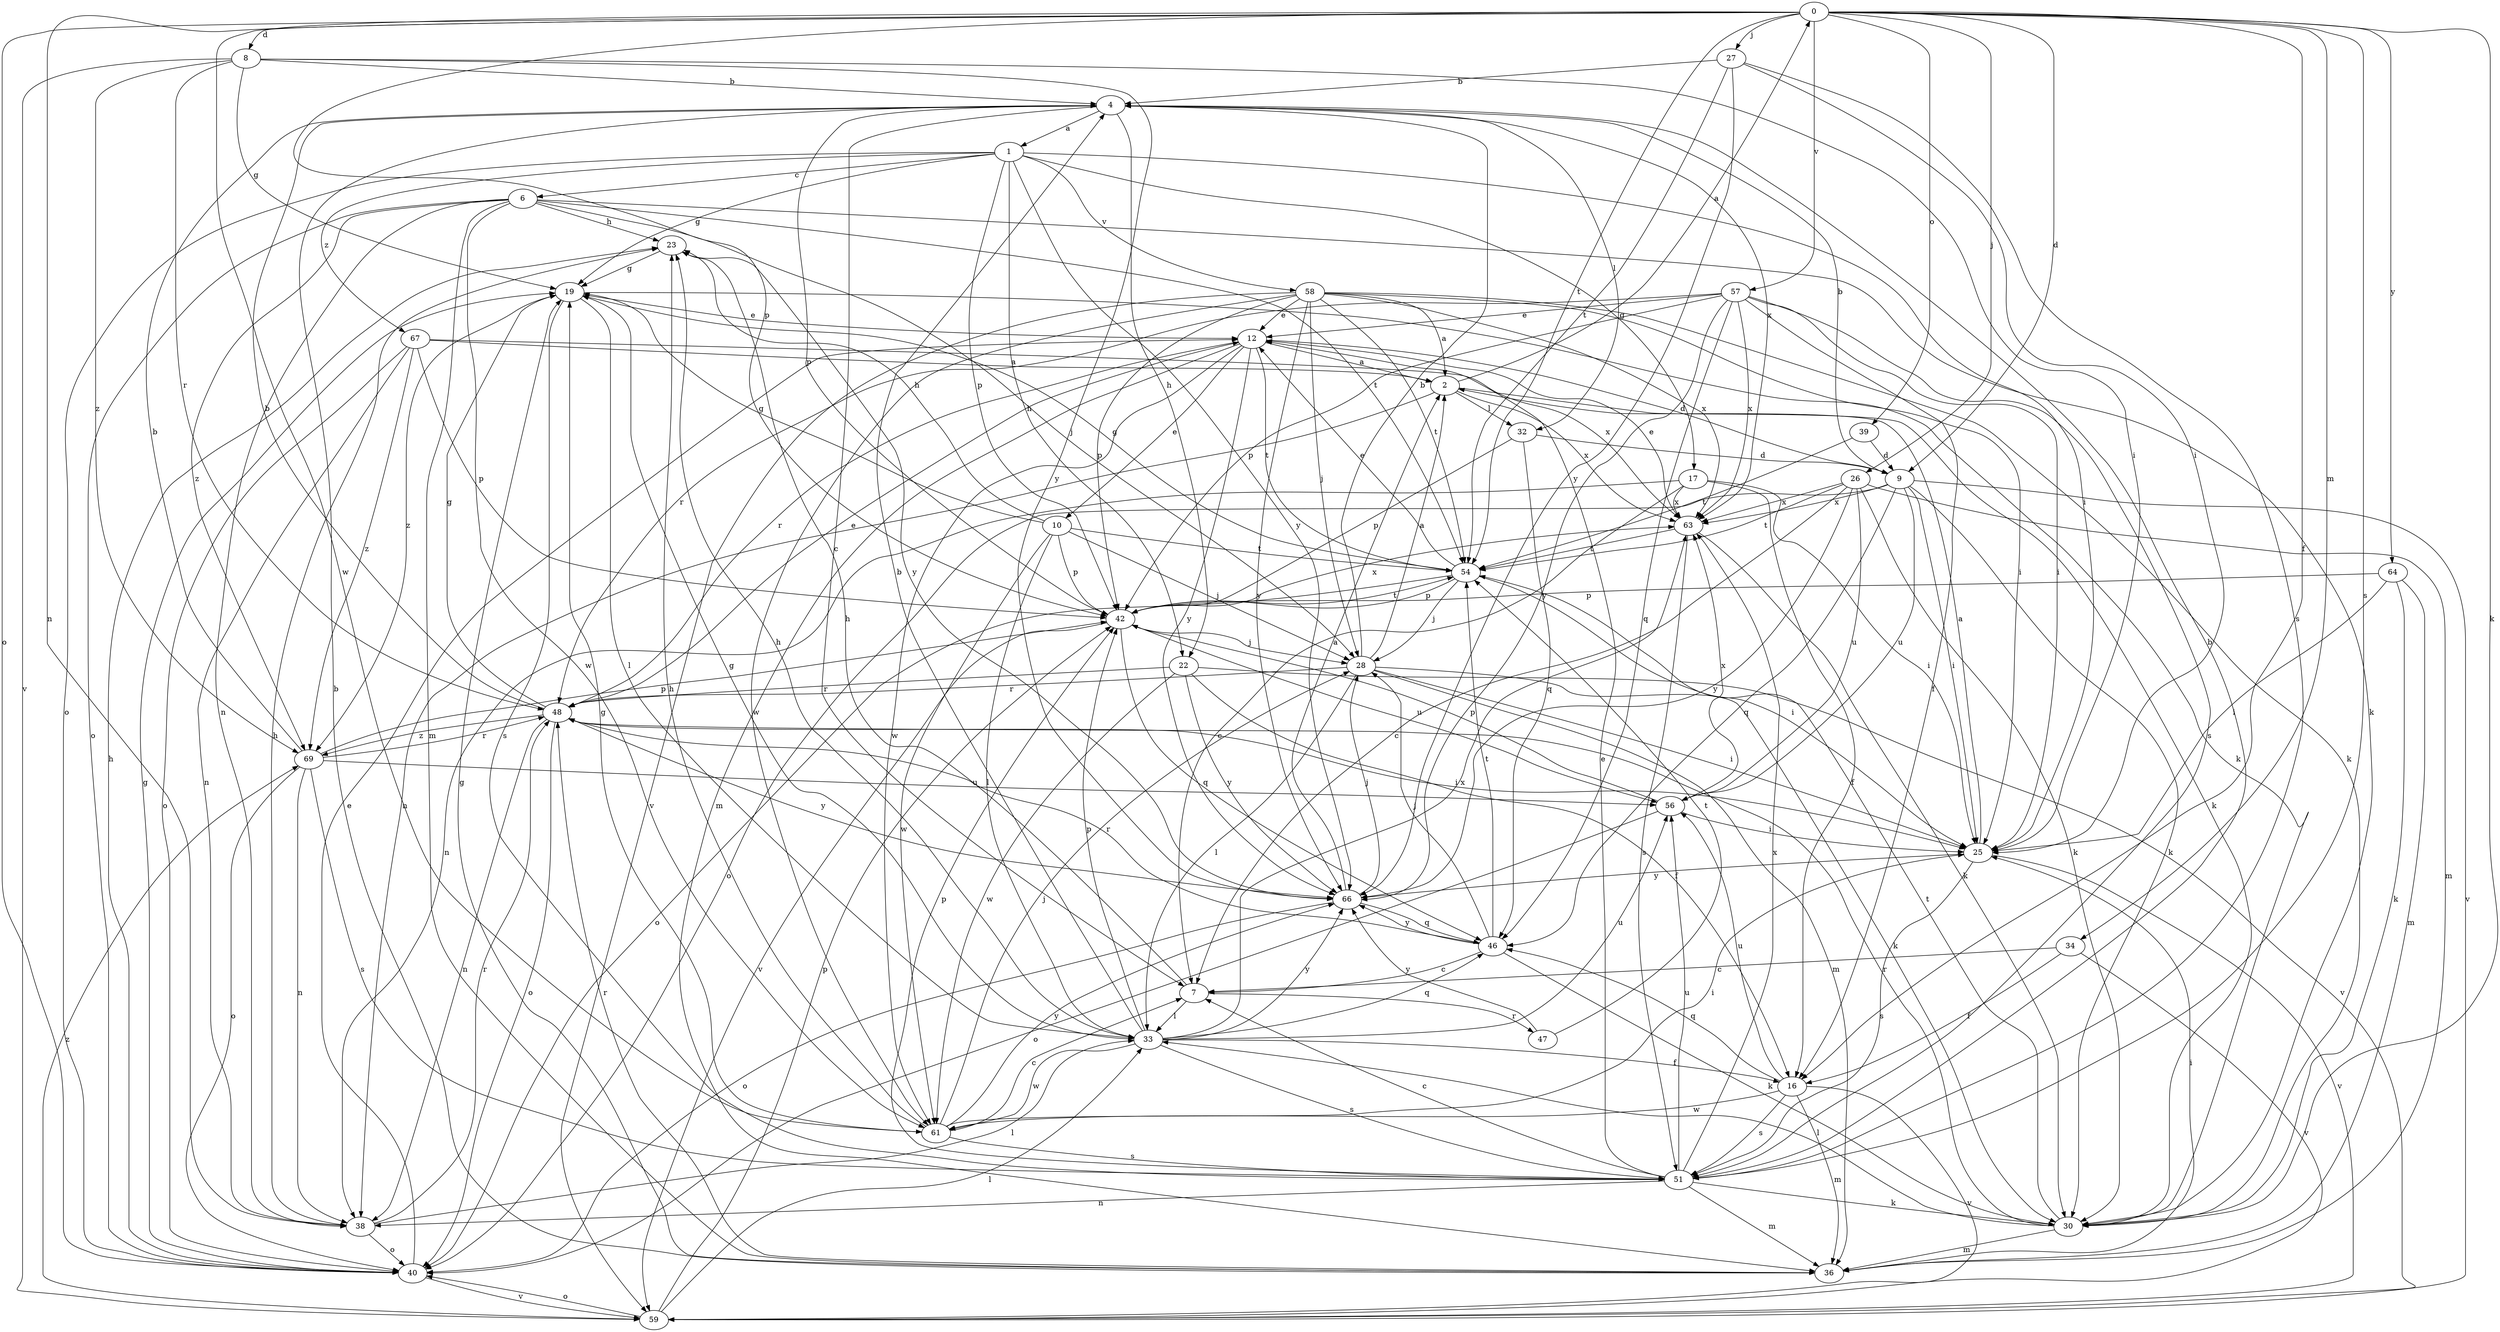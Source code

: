 strict digraph  {
0;
1;
2;
4;
6;
7;
8;
9;
10;
12;
16;
17;
19;
22;
23;
25;
26;
27;
28;
30;
32;
33;
34;
36;
38;
39;
40;
42;
46;
47;
48;
51;
54;
56;
57;
58;
59;
61;
63;
64;
66;
67;
69;
0 -> 8  [label=d];
0 -> 9  [label=d];
0 -> 16  [label=f];
0 -> 26  [label=j];
0 -> 27  [label=j];
0 -> 30  [label=k];
0 -> 34  [label=m];
0 -> 38  [label=n];
0 -> 39  [label=o];
0 -> 40  [label=o];
0 -> 42  [label=p];
0 -> 51  [label=s];
0 -> 54  [label=t];
0 -> 57  [label=v];
0 -> 61  [label=w];
0 -> 64  [label=y];
1 -> 6  [label=c];
1 -> 17  [label=g];
1 -> 19  [label=g];
1 -> 22  [label=h];
1 -> 25  [label=i];
1 -> 40  [label=o];
1 -> 42  [label=p];
1 -> 58  [label=v];
1 -> 66  [label=y];
1 -> 67  [label=z];
2 -> 0  [label=a];
2 -> 30  [label=k];
2 -> 32  [label=l];
2 -> 38  [label=n];
2 -> 63  [label=x];
4 -> 1  [label=a];
4 -> 7  [label=c];
4 -> 22  [label=h];
4 -> 32  [label=l];
4 -> 42  [label=p];
4 -> 63  [label=x];
6 -> 23  [label=h];
6 -> 28  [label=j];
6 -> 30  [label=k];
6 -> 36  [label=m];
6 -> 38  [label=n];
6 -> 40  [label=o];
6 -> 54  [label=t];
6 -> 61  [label=w];
6 -> 69  [label=z];
7 -> 23  [label=h];
7 -> 33  [label=l];
7 -> 47  [label=r];
8 -> 4  [label=b];
8 -> 19  [label=g];
8 -> 25  [label=i];
8 -> 48  [label=r];
8 -> 59  [label=v];
8 -> 66  [label=y];
8 -> 69  [label=z];
9 -> 4  [label=b];
9 -> 25  [label=i];
9 -> 30  [label=k];
9 -> 40  [label=o];
9 -> 46  [label=q];
9 -> 56  [label=u];
9 -> 59  [label=v];
9 -> 63  [label=x];
10 -> 19  [label=g];
10 -> 23  [label=h];
10 -> 28  [label=j];
10 -> 33  [label=l];
10 -> 42  [label=p];
10 -> 54  [label=t];
10 -> 61  [label=w];
12 -> 2  [label=a];
12 -> 9  [label=d];
12 -> 10  [label=e];
12 -> 36  [label=m];
12 -> 48  [label=r];
12 -> 54  [label=t];
12 -> 61  [label=w];
12 -> 66  [label=y];
16 -> 36  [label=m];
16 -> 46  [label=q];
16 -> 51  [label=s];
16 -> 56  [label=u];
16 -> 59  [label=v];
16 -> 61  [label=w];
17 -> 7  [label=c];
17 -> 16  [label=f];
17 -> 25  [label=i];
17 -> 38  [label=n];
17 -> 63  [label=x];
19 -> 12  [label=e];
19 -> 30  [label=k];
19 -> 33  [label=l];
19 -> 51  [label=s];
19 -> 69  [label=z];
22 -> 16  [label=f];
22 -> 48  [label=r];
22 -> 59  [label=v];
22 -> 61  [label=w];
22 -> 66  [label=y];
23 -> 19  [label=g];
23 -> 66  [label=y];
25 -> 2  [label=a];
25 -> 51  [label=s];
25 -> 59  [label=v];
25 -> 66  [label=y];
26 -> 7  [label=c];
26 -> 30  [label=k];
26 -> 36  [label=m];
26 -> 54  [label=t];
26 -> 56  [label=u];
26 -> 63  [label=x];
26 -> 66  [label=y];
27 -> 4  [label=b];
27 -> 25  [label=i];
27 -> 51  [label=s];
27 -> 54  [label=t];
27 -> 66  [label=y];
28 -> 2  [label=a];
28 -> 4  [label=b];
28 -> 25  [label=i];
28 -> 30  [label=k];
28 -> 33  [label=l];
28 -> 36  [label=m];
28 -> 48  [label=r];
30 -> 33  [label=l];
30 -> 36  [label=m];
30 -> 48  [label=r];
30 -> 54  [label=t];
32 -> 9  [label=d];
32 -> 42  [label=p];
32 -> 46  [label=q];
33 -> 4  [label=b];
33 -> 16  [label=f];
33 -> 19  [label=g];
33 -> 23  [label=h];
33 -> 42  [label=p];
33 -> 46  [label=q];
33 -> 51  [label=s];
33 -> 56  [label=u];
33 -> 61  [label=w];
33 -> 63  [label=x];
33 -> 66  [label=y];
34 -> 7  [label=c];
34 -> 16  [label=f];
34 -> 59  [label=v];
36 -> 4  [label=b];
36 -> 19  [label=g];
36 -> 25  [label=i];
36 -> 48  [label=r];
38 -> 23  [label=h];
38 -> 33  [label=l];
38 -> 40  [label=o];
38 -> 48  [label=r];
39 -> 9  [label=d];
39 -> 54  [label=t];
40 -> 12  [label=e];
40 -> 19  [label=g];
40 -> 23  [label=h];
40 -> 59  [label=v];
42 -> 28  [label=j];
42 -> 46  [label=q];
42 -> 54  [label=t];
42 -> 56  [label=u];
42 -> 59  [label=v];
42 -> 63  [label=x];
46 -> 7  [label=c];
46 -> 28  [label=j];
46 -> 30  [label=k];
46 -> 48  [label=r];
46 -> 54  [label=t];
46 -> 66  [label=y];
47 -> 54  [label=t];
47 -> 66  [label=y];
48 -> 4  [label=b];
48 -> 12  [label=e];
48 -> 19  [label=g];
48 -> 25  [label=i];
48 -> 38  [label=n];
48 -> 40  [label=o];
48 -> 66  [label=y];
48 -> 69  [label=z];
51 -> 4  [label=b];
51 -> 7  [label=c];
51 -> 12  [label=e];
51 -> 30  [label=k];
51 -> 36  [label=m];
51 -> 38  [label=n];
51 -> 42  [label=p];
51 -> 56  [label=u];
51 -> 63  [label=x];
54 -> 12  [label=e];
54 -> 19  [label=g];
54 -> 25  [label=i];
54 -> 28  [label=j];
54 -> 40  [label=o];
54 -> 42  [label=p];
56 -> 25  [label=i];
56 -> 40  [label=o];
56 -> 42  [label=p];
56 -> 63  [label=x];
57 -> 12  [label=e];
57 -> 16  [label=f];
57 -> 25  [label=i];
57 -> 42  [label=p];
57 -> 46  [label=q];
57 -> 48  [label=r];
57 -> 51  [label=s];
57 -> 63  [label=x];
57 -> 66  [label=y];
58 -> 2  [label=a];
58 -> 12  [label=e];
58 -> 25  [label=i];
58 -> 28  [label=j];
58 -> 30  [label=k];
58 -> 42  [label=p];
58 -> 54  [label=t];
58 -> 59  [label=v];
58 -> 61  [label=w];
58 -> 63  [label=x];
58 -> 66  [label=y];
59 -> 33  [label=l];
59 -> 40  [label=o];
59 -> 42  [label=p];
59 -> 69  [label=z];
61 -> 7  [label=c];
61 -> 19  [label=g];
61 -> 23  [label=h];
61 -> 25  [label=i];
61 -> 28  [label=j];
61 -> 51  [label=s];
61 -> 66  [label=y];
63 -> 12  [label=e];
63 -> 30  [label=k];
63 -> 51  [label=s];
63 -> 54  [label=t];
64 -> 25  [label=i];
64 -> 30  [label=k];
64 -> 36  [label=m];
64 -> 42  [label=p];
66 -> 2  [label=a];
66 -> 28  [label=j];
66 -> 40  [label=o];
66 -> 46  [label=q];
67 -> 2  [label=a];
67 -> 38  [label=n];
67 -> 40  [label=o];
67 -> 42  [label=p];
67 -> 63  [label=x];
67 -> 69  [label=z];
69 -> 4  [label=b];
69 -> 38  [label=n];
69 -> 40  [label=o];
69 -> 42  [label=p];
69 -> 48  [label=r];
69 -> 51  [label=s];
69 -> 56  [label=u];
}
